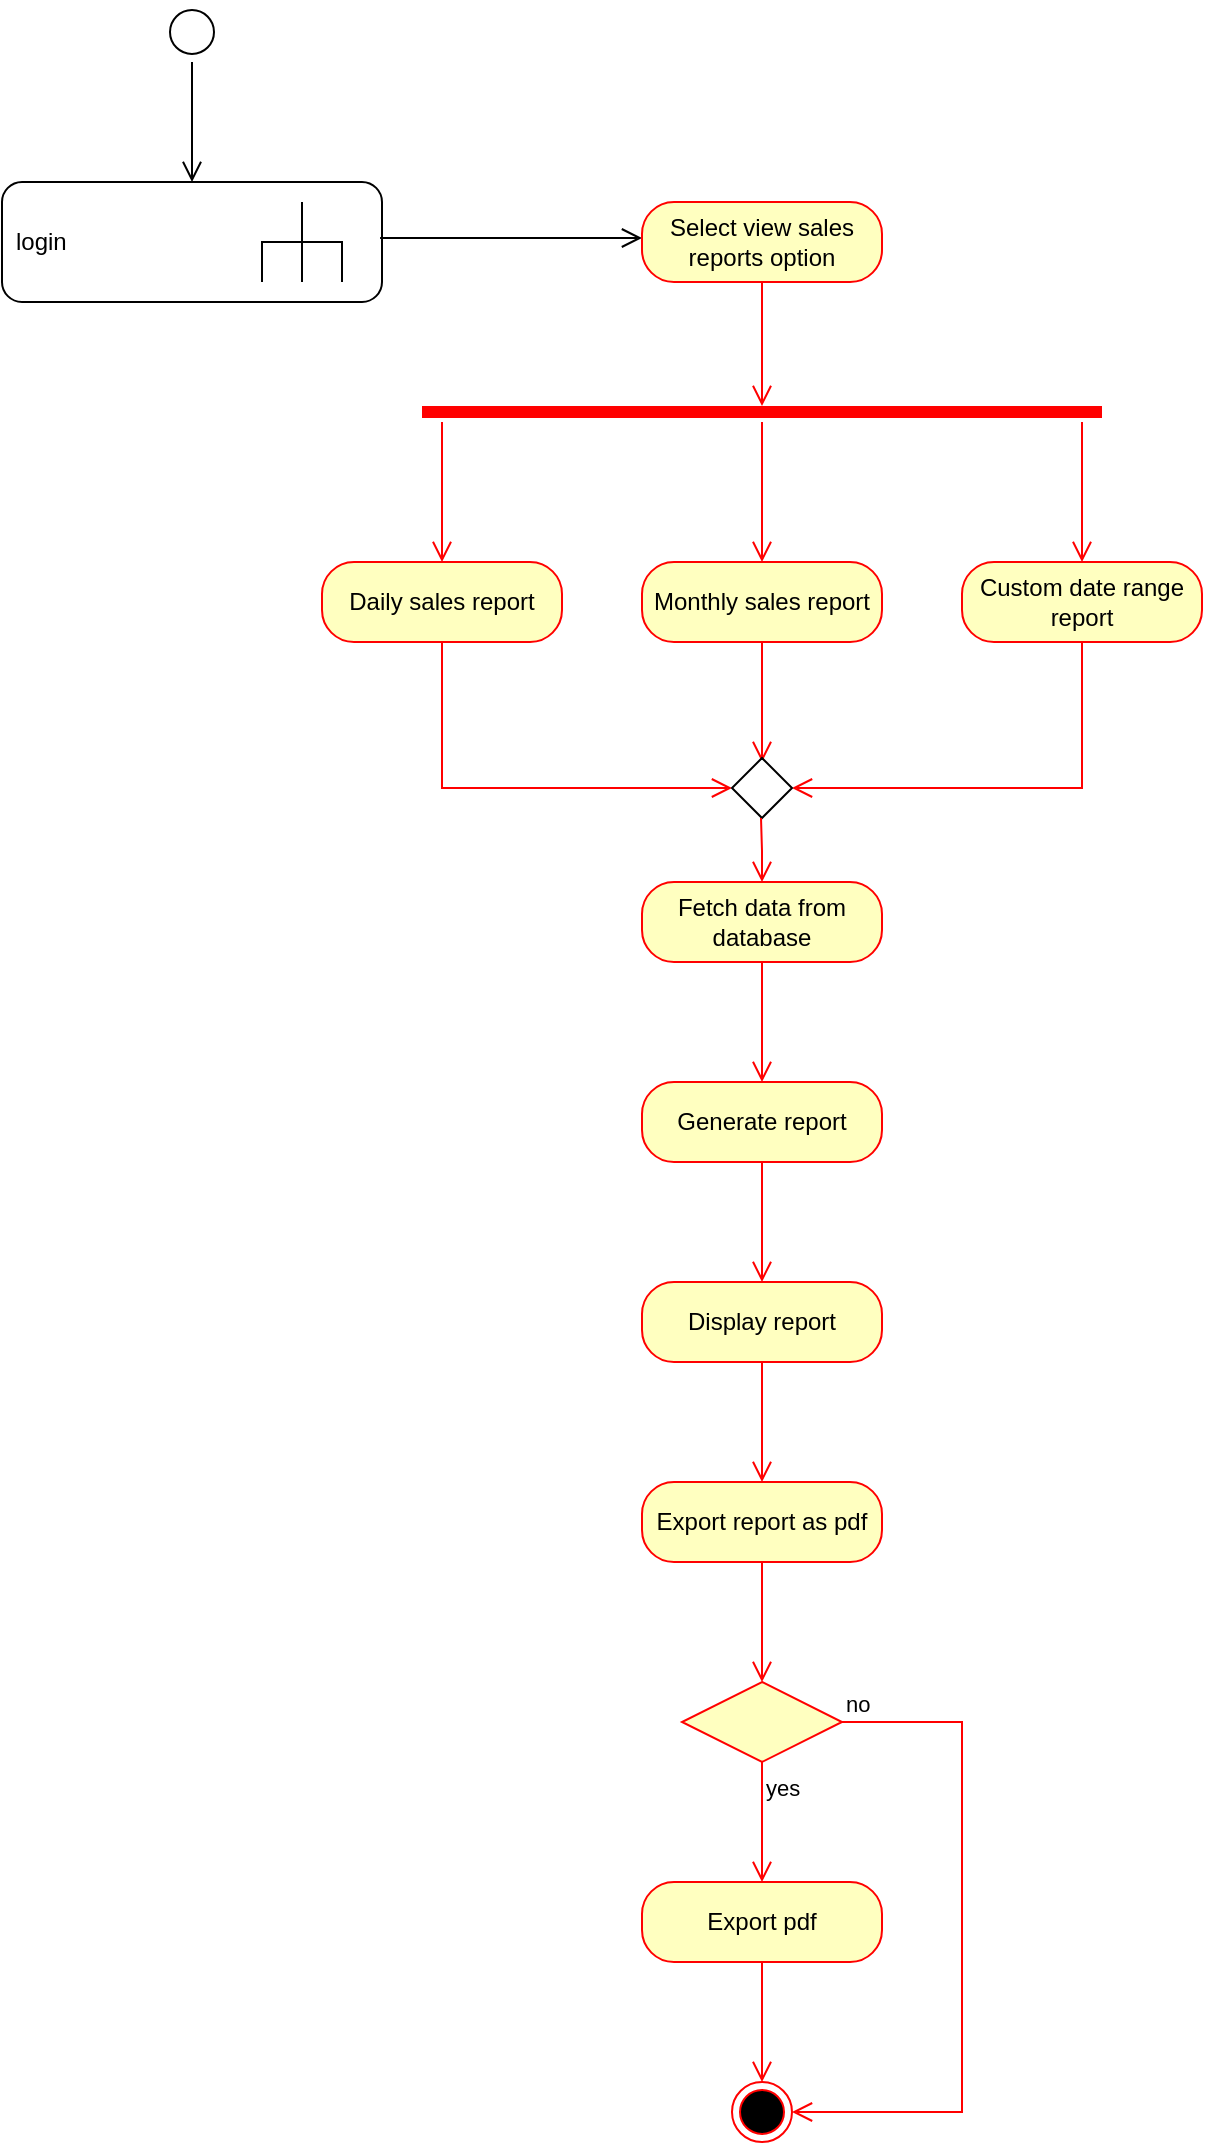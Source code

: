 <mxfile version="26.0.14">
  <diagram name="Page-1" id="e7e014a7-5840-1c2e-5031-d8a46d1fe8dd">
    <mxGraphModel dx="1434" dy="754" grid="1" gridSize="10" guides="1" tooltips="1" connect="1" arrows="1" fold="1" page="1" pageScale="1" pageWidth="1169" pageHeight="826" background="none" math="0" shadow="0">
      <root>
        <mxCell id="0" />
        <mxCell id="1" parent="0" />
        <mxCell id="hQxuQb7kFQIrsYpKP3EI-41" value="" style="ellipse;html=1;shape=startState;labelBackgroundColor=none;" vertex="1" parent="1">
          <mxGeometry x="100" y="20" width="30" height="30" as="geometry" />
        </mxCell>
        <mxCell id="hQxuQb7kFQIrsYpKP3EI-42" value="" style="edgeStyle=orthogonalEdgeStyle;html=1;verticalAlign=bottom;endArrow=open;endSize=8;rounded=0;labelBackgroundColor=none;fontColor=default;" edge="1" source="hQxuQb7kFQIrsYpKP3EI-41" parent="1">
          <mxGeometry relative="1" as="geometry">
            <mxPoint x="115" y="110" as="targetPoint" />
          </mxGeometry>
        </mxCell>
        <mxCell id="hQxuQb7kFQIrsYpKP3EI-43" value="login" style="shape=mxgraph.uml25.behaviorAction;html=1;rounded=1;absoluteArcSize=1;arcSize=10;align=left;spacingLeft=5;whiteSpace=wrap;labelBackgroundColor=none;" vertex="1" parent="1">
          <mxGeometry x="20" y="110" width="190" height="60" as="geometry" />
        </mxCell>
        <mxCell id="hQxuQb7kFQIrsYpKP3EI-44" value="" style="edgeStyle=orthogonalEdgeStyle;html=1;verticalAlign=bottom;endArrow=open;endSize=8;rounded=0;exitX=0.995;exitY=0.467;exitDx=0;exitDy=0;exitPerimeter=0;labelBackgroundColor=none;fontColor=default;" edge="1" parent="1" source="hQxuQb7kFQIrsYpKP3EI-43">
          <mxGeometry relative="1" as="geometry">
            <mxPoint x="340" y="138" as="targetPoint" />
            <mxPoint x="290" y="110" as="sourcePoint" />
          </mxGeometry>
        </mxCell>
        <mxCell id="hQxuQb7kFQIrsYpKP3EI-45" value="Select view sales reports option" style="rounded=1;whiteSpace=wrap;html=1;arcSize=40;fontColor=#000000;fillColor=#ffffc0;strokeColor=#ff0000;" vertex="1" parent="1">
          <mxGeometry x="340" y="120" width="120" height="40" as="geometry" />
        </mxCell>
        <mxCell id="hQxuQb7kFQIrsYpKP3EI-46" value="" style="edgeStyle=orthogonalEdgeStyle;html=1;verticalAlign=bottom;endArrow=open;endSize=8;strokeColor=#ff0000;rounded=0;entryX=0.5;entryY=0.2;entryDx=0;entryDy=0;entryPerimeter=0;" edge="1" source="hQxuQb7kFQIrsYpKP3EI-45" parent="1" target="hQxuQb7kFQIrsYpKP3EI-47">
          <mxGeometry relative="1" as="geometry">
            <mxPoint x="400" y="220" as="targetPoint" />
          </mxGeometry>
        </mxCell>
        <mxCell id="hQxuQb7kFQIrsYpKP3EI-47" value="" style="shape=line;html=1;strokeWidth=6;strokeColor=#ff0000;" vertex="1" parent="1">
          <mxGeometry x="230" y="220" width="340" height="10" as="geometry" />
        </mxCell>
        <mxCell id="hQxuQb7kFQIrsYpKP3EI-48" value="" style="edgeStyle=orthogonalEdgeStyle;html=1;verticalAlign=bottom;endArrow=open;endSize=8;strokeColor=#ff0000;rounded=0;" edge="1" source="hQxuQb7kFQIrsYpKP3EI-47" parent="1">
          <mxGeometry relative="1" as="geometry">
            <mxPoint x="400" y="300" as="targetPoint" />
          </mxGeometry>
        </mxCell>
        <mxCell id="hQxuQb7kFQIrsYpKP3EI-49" value="" style="edgeStyle=orthogonalEdgeStyle;html=1;verticalAlign=bottom;endArrow=open;endSize=8;strokeColor=#ff0000;rounded=0;" edge="1" parent="1">
          <mxGeometry relative="1" as="geometry">
            <mxPoint x="240" y="300" as="targetPoint" />
            <mxPoint x="240" y="230" as="sourcePoint" />
          </mxGeometry>
        </mxCell>
        <mxCell id="hQxuQb7kFQIrsYpKP3EI-50" value="" style="edgeStyle=orthogonalEdgeStyle;html=1;verticalAlign=bottom;endArrow=open;endSize=8;strokeColor=#ff0000;rounded=0;" edge="1" parent="1">
          <mxGeometry relative="1" as="geometry">
            <mxPoint x="560" y="300" as="targetPoint" />
            <mxPoint x="560" y="230" as="sourcePoint" />
          </mxGeometry>
        </mxCell>
        <mxCell id="hQxuQb7kFQIrsYpKP3EI-51" value="Daily sales report" style="rounded=1;whiteSpace=wrap;html=1;arcSize=40;fontColor=#000000;fillColor=#ffffc0;strokeColor=#ff0000;" vertex="1" parent="1">
          <mxGeometry x="180" y="300" width="120" height="40" as="geometry" />
        </mxCell>
        <mxCell id="hQxuQb7kFQIrsYpKP3EI-52" value="" style="edgeStyle=orthogonalEdgeStyle;html=1;verticalAlign=bottom;endArrow=open;endSize=8;strokeColor=#ff0000;rounded=0;entryX=0;entryY=0.5;entryDx=0;entryDy=0;" edge="1" source="hQxuQb7kFQIrsYpKP3EI-51" parent="1" target="hQxuQb7kFQIrsYpKP3EI-57">
          <mxGeometry relative="1" as="geometry">
            <mxPoint x="240" y="400" as="targetPoint" />
            <Array as="points">
              <mxPoint x="240" y="413" />
            </Array>
          </mxGeometry>
        </mxCell>
        <mxCell id="hQxuQb7kFQIrsYpKP3EI-53" value="Monthly sales report" style="rounded=1;whiteSpace=wrap;html=1;arcSize=40;fontColor=#000000;fillColor=#ffffc0;strokeColor=#ff0000;" vertex="1" parent="1">
          <mxGeometry x="340" y="300" width="120" height="40" as="geometry" />
        </mxCell>
        <mxCell id="hQxuQb7kFQIrsYpKP3EI-54" value="" style="edgeStyle=orthogonalEdgeStyle;html=1;verticalAlign=bottom;endArrow=open;endSize=8;strokeColor=#ff0000;rounded=0;" edge="1" source="hQxuQb7kFQIrsYpKP3EI-53" parent="1">
          <mxGeometry relative="1" as="geometry">
            <mxPoint x="400" y="400" as="targetPoint" />
          </mxGeometry>
        </mxCell>
        <mxCell id="hQxuQb7kFQIrsYpKP3EI-55" value="Custom date range&lt;div&gt;report&lt;/div&gt;" style="rounded=1;whiteSpace=wrap;html=1;arcSize=40;fontColor=#000000;fillColor=#ffffc0;strokeColor=#ff0000;" vertex="1" parent="1">
          <mxGeometry x="500" y="300" width="120" height="40" as="geometry" />
        </mxCell>
        <mxCell id="hQxuQb7kFQIrsYpKP3EI-56" value="" style="edgeStyle=orthogonalEdgeStyle;html=1;verticalAlign=bottom;endArrow=open;endSize=8;strokeColor=#ff0000;rounded=0;entryX=1;entryY=0.5;entryDx=0;entryDy=0;" edge="1" source="hQxuQb7kFQIrsYpKP3EI-55" parent="1" target="hQxuQb7kFQIrsYpKP3EI-57">
          <mxGeometry relative="1" as="geometry">
            <mxPoint x="560" y="400" as="targetPoint" />
            <Array as="points">
              <mxPoint x="560" y="413" />
            </Array>
          </mxGeometry>
        </mxCell>
        <mxCell id="hQxuQb7kFQIrsYpKP3EI-57" value="" style="rhombus;" vertex="1" parent="1">
          <mxGeometry x="385" y="398" width="30" height="30" as="geometry" />
        </mxCell>
        <mxCell id="hQxuQb7kFQIrsYpKP3EI-58" value="" style="edgeStyle=orthogonalEdgeStyle;html=1;verticalAlign=bottom;endArrow=open;endSize=8;strokeColor=#ff0000;rounded=0;" edge="1" parent="1">
          <mxGeometry relative="1" as="geometry">
            <mxPoint x="400" y="460" as="targetPoint" />
            <mxPoint x="399.5" y="428" as="sourcePoint" />
          </mxGeometry>
        </mxCell>
        <mxCell id="hQxuQb7kFQIrsYpKP3EI-59" value="Fetch data from database" style="rounded=1;whiteSpace=wrap;html=1;arcSize=40;fontColor=#000000;fillColor=#ffffc0;strokeColor=#ff0000;" vertex="1" parent="1">
          <mxGeometry x="340" y="460" width="120" height="40" as="geometry" />
        </mxCell>
        <mxCell id="hQxuQb7kFQIrsYpKP3EI-60" value="" style="edgeStyle=orthogonalEdgeStyle;html=1;verticalAlign=bottom;endArrow=open;endSize=8;strokeColor=#ff0000;rounded=0;" edge="1" source="hQxuQb7kFQIrsYpKP3EI-59" parent="1">
          <mxGeometry relative="1" as="geometry">
            <mxPoint x="400" y="560" as="targetPoint" />
          </mxGeometry>
        </mxCell>
        <mxCell id="hQxuQb7kFQIrsYpKP3EI-61" value="Generate report" style="rounded=1;whiteSpace=wrap;html=1;arcSize=40;fontColor=#000000;fillColor=#ffffc0;strokeColor=#ff0000;" vertex="1" parent="1">
          <mxGeometry x="340" y="560" width="120" height="40" as="geometry" />
        </mxCell>
        <mxCell id="hQxuQb7kFQIrsYpKP3EI-62" value="" style="edgeStyle=orthogonalEdgeStyle;html=1;verticalAlign=bottom;endArrow=open;endSize=8;strokeColor=#ff0000;rounded=0;" edge="1" source="hQxuQb7kFQIrsYpKP3EI-61" parent="1">
          <mxGeometry relative="1" as="geometry">
            <mxPoint x="400" y="660" as="targetPoint" />
          </mxGeometry>
        </mxCell>
        <mxCell id="hQxuQb7kFQIrsYpKP3EI-63" value="Display report" style="rounded=1;whiteSpace=wrap;html=1;arcSize=40;fontColor=#000000;fillColor=#ffffc0;strokeColor=#ff0000;" vertex="1" parent="1">
          <mxGeometry x="340" y="660" width="120" height="40" as="geometry" />
        </mxCell>
        <mxCell id="hQxuQb7kFQIrsYpKP3EI-64" value="" style="edgeStyle=orthogonalEdgeStyle;html=1;verticalAlign=bottom;endArrow=open;endSize=8;strokeColor=#ff0000;rounded=0;" edge="1" source="hQxuQb7kFQIrsYpKP3EI-63" parent="1">
          <mxGeometry relative="1" as="geometry">
            <mxPoint x="400" y="760" as="targetPoint" />
          </mxGeometry>
        </mxCell>
        <mxCell id="hQxuQb7kFQIrsYpKP3EI-67" value="Export report as pdf" style="rounded=1;whiteSpace=wrap;html=1;arcSize=40;fontColor=#000000;fillColor=#ffffc0;strokeColor=#ff0000;" vertex="1" parent="1">
          <mxGeometry x="340" y="760" width="120" height="40" as="geometry" />
        </mxCell>
        <mxCell id="hQxuQb7kFQIrsYpKP3EI-68" value="" style="edgeStyle=orthogonalEdgeStyle;html=1;verticalAlign=bottom;endArrow=open;endSize=8;strokeColor=#ff0000;rounded=0;" edge="1" source="hQxuQb7kFQIrsYpKP3EI-67" parent="1">
          <mxGeometry relative="1" as="geometry">
            <mxPoint x="400" y="860" as="targetPoint" />
          </mxGeometry>
        </mxCell>
        <mxCell id="hQxuQb7kFQIrsYpKP3EI-69" value="" style="rhombus;whiteSpace=wrap;html=1;fontColor=#000000;fillColor=#ffffc0;strokeColor=#ff0000;" vertex="1" parent="1">
          <mxGeometry x="360" y="860" width="80" height="40" as="geometry" />
        </mxCell>
        <mxCell id="hQxuQb7kFQIrsYpKP3EI-70" value="no" style="edgeStyle=orthogonalEdgeStyle;html=1;align=left;verticalAlign=bottom;endArrow=open;endSize=8;strokeColor=#ff0000;rounded=0;entryX=1;entryY=0.5;entryDx=0;entryDy=0;" edge="1" source="hQxuQb7kFQIrsYpKP3EI-69" parent="1" target="hQxuQb7kFQIrsYpKP3EI-74">
          <mxGeometry x="-1" relative="1" as="geometry">
            <mxPoint x="540" y="880" as="targetPoint" />
            <Array as="points">
              <mxPoint x="500" y="880" />
              <mxPoint x="500" y="1075" />
            </Array>
          </mxGeometry>
        </mxCell>
        <mxCell id="hQxuQb7kFQIrsYpKP3EI-71" value="yes" style="edgeStyle=orthogonalEdgeStyle;html=1;align=left;verticalAlign=top;endArrow=open;endSize=8;strokeColor=#ff0000;rounded=0;" edge="1" source="hQxuQb7kFQIrsYpKP3EI-69" parent="1">
          <mxGeometry x="-1" relative="1" as="geometry">
            <mxPoint x="400" y="960" as="targetPoint" />
          </mxGeometry>
        </mxCell>
        <mxCell id="hQxuQb7kFQIrsYpKP3EI-72" value="Export pdf" style="rounded=1;whiteSpace=wrap;html=1;arcSize=40;fontColor=#000000;fillColor=#ffffc0;strokeColor=#ff0000;" vertex="1" parent="1">
          <mxGeometry x="340" y="960" width="120" height="40" as="geometry" />
        </mxCell>
        <mxCell id="hQxuQb7kFQIrsYpKP3EI-73" value="" style="edgeStyle=orthogonalEdgeStyle;html=1;verticalAlign=bottom;endArrow=open;endSize=8;strokeColor=#ff0000;rounded=0;" edge="1" source="hQxuQb7kFQIrsYpKP3EI-72" parent="1">
          <mxGeometry relative="1" as="geometry">
            <mxPoint x="400" y="1060" as="targetPoint" />
          </mxGeometry>
        </mxCell>
        <mxCell id="hQxuQb7kFQIrsYpKP3EI-74" value="" style="ellipse;html=1;shape=endState;fillColor=#000000;strokeColor=#ff0000;" vertex="1" parent="1">
          <mxGeometry x="385" y="1060" width="30" height="30" as="geometry" />
        </mxCell>
      </root>
    </mxGraphModel>
  </diagram>
</mxfile>
